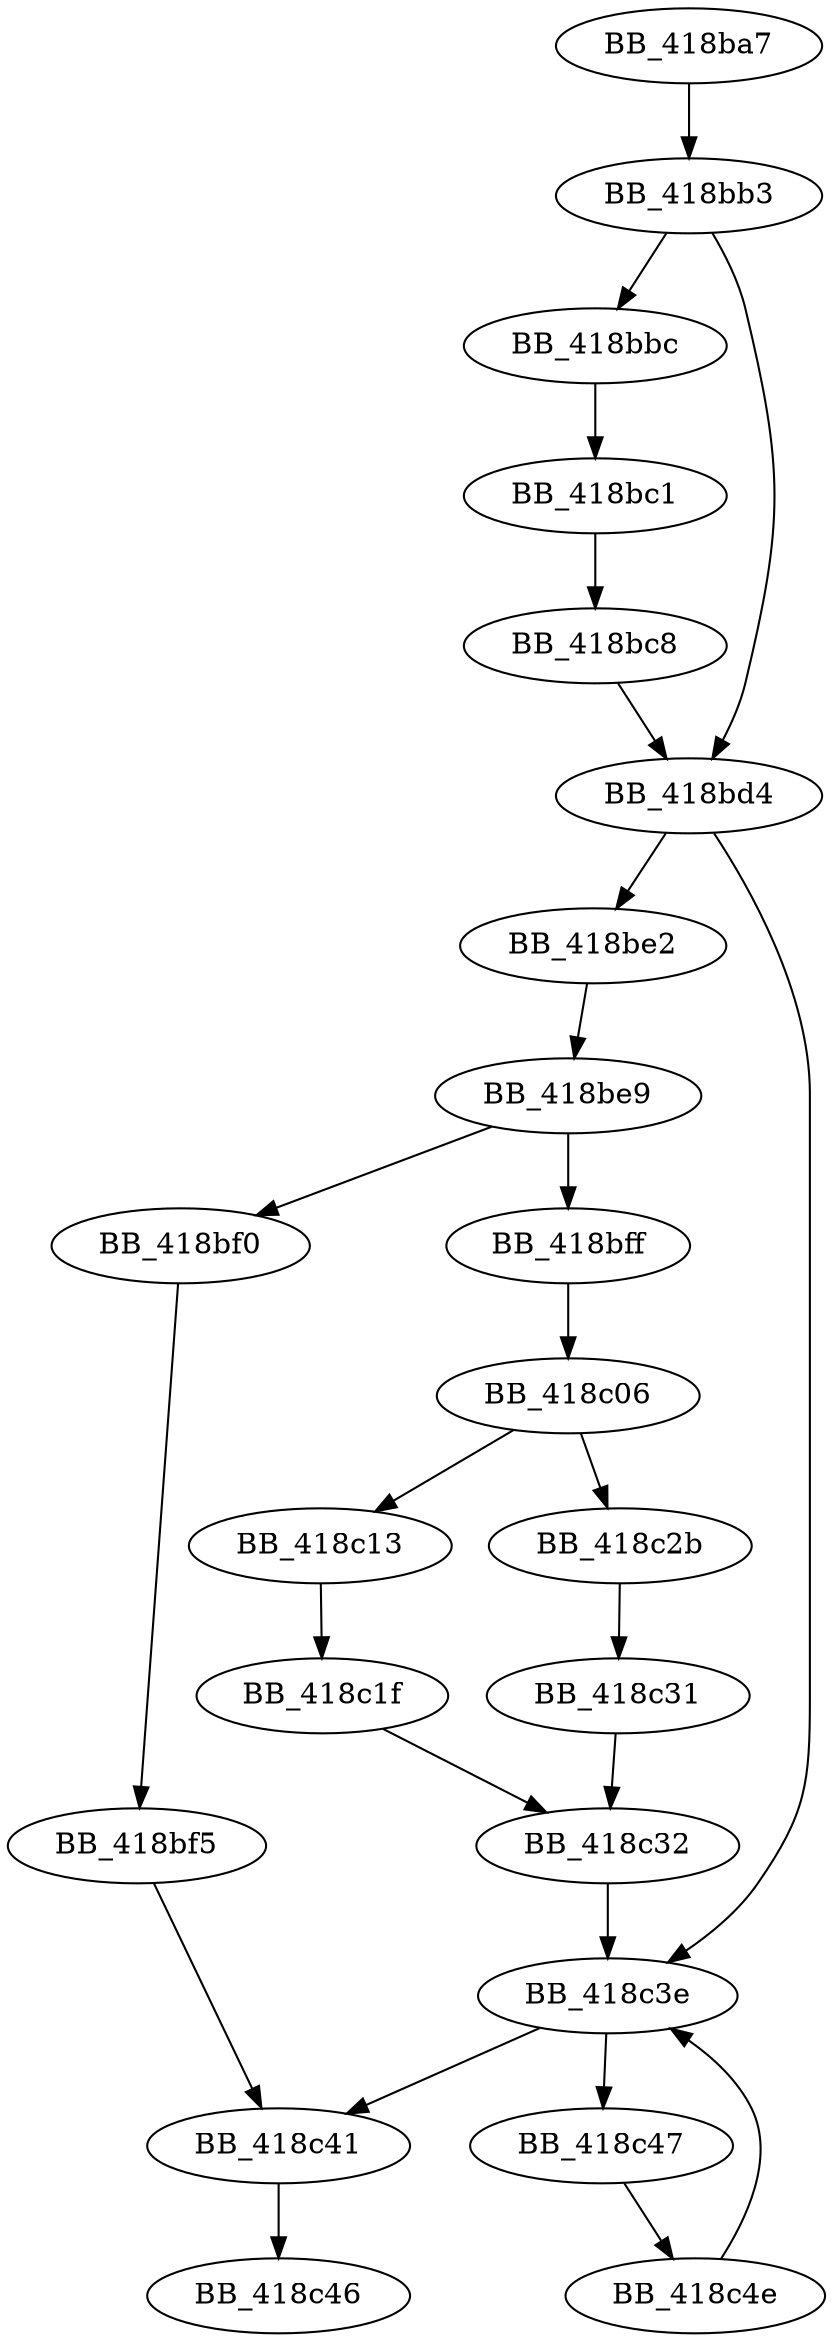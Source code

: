 DiGraph __mtinitlocknum{
BB_418ba7->BB_418bb3
BB_418bb3->BB_418bbc
BB_418bb3->BB_418bd4
BB_418bbc->BB_418bc1
BB_418bc1->BB_418bc8
BB_418bc8->BB_418bd4
BB_418bd4->BB_418be2
BB_418bd4->BB_418c3e
BB_418be2->BB_418be9
BB_418be9->BB_418bf0
BB_418be9->BB_418bff
BB_418bf0->BB_418bf5
BB_418bf5->BB_418c41
BB_418bff->BB_418c06
BB_418c06->BB_418c13
BB_418c06->BB_418c2b
BB_418c13->BB_418c1f
BB_418c1f->BB_418c32
BB_418c2b->BB_418c31
BB_418c31->BB_418c32
BB_418c32->BB_418c3e
BB_418c3e->BB_418c41
BB_418c3e->BB_418c47
BB_418c41->BB_418c46
BB_418c47->BB_418c4e
BB_418c4e->BB_418c3e
}
